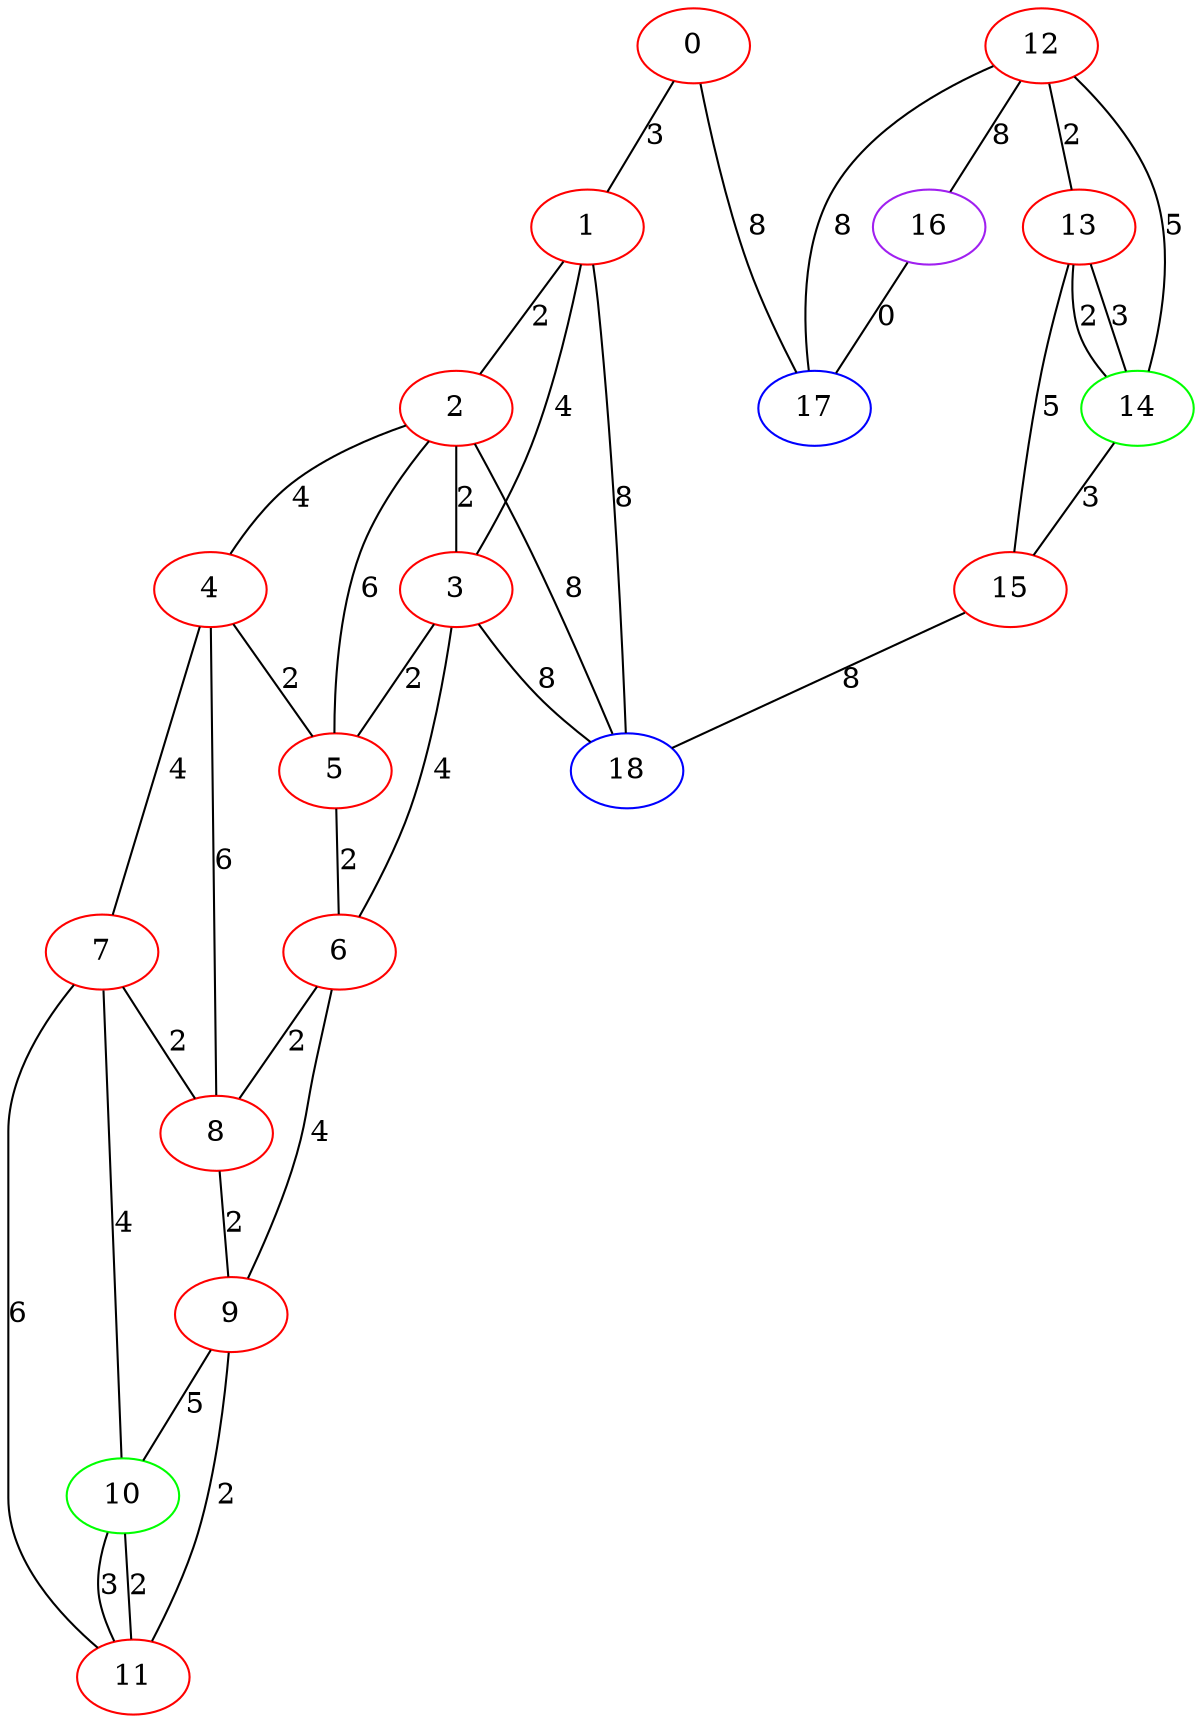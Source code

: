 graph "" {
0 [color=red, weight=1];
1 [color=red, weight=1];
2 [color=red, weight=1];
3 [color=red, weight=1];
4 [color=red, weight=1];
5 [color=red, weight=1];
6 [color=red, weight=1];
7 [color=red, weight=1];
8 [color=red, weight=1];
9 [color=red, weight=1];
10 [color=green, weight=2];
11 [color=red, weight=1];
12 [color=red, weight=1];
13 [color=red, weight=1];
14 [color=green, weight=2];
15 [color=red, weight=1];
16 [color=purple, weight=4];
17 [color=blue, weight=3];
18 [color=blue, weight=3];
0 -- 1  [key=0, label=3];
0 -- 17  [key=0, label=8];
1 -- 2  [key=0, label=2];
1 -- 3  [key=0, label=4];
1 -- 18  [key=0, label=8];
2 -- 18  [key=0, label=8];
2 -- 3  [key=0, label=2];
2 -- 4  [key=0, label=4];
2 -- 5  [key=0, label=6];
3 -- 18  [key=0, label=8];
3 -- 5  [key=0, label=2];
3 -- 6  [key=0, label=4];
4 -- 8  [key=0, label=6];
4 -- 5  [key=0, label=2];
4 -- 7  [key=0, label=4];
5 -- 6  [key=0, label=2];
6 -- 8  [key=0, label=2];
6 -- 9  [key=0, label=4];
7 -- 8  [key=0, label=2];
7 -- 10  [key=0, label=4];
7 -- 11  [key=0, label=6];
8 -- 9  [key=0, label=2];
9 -- 10  [key=0, label=5];
9 -- 11  [key=0, label=2];
10 -- 11  [key=0, label=2];
10 -- 11  [key=1, label=3];
12 -- 16  [key=0, label=8];
12 -- 17  [key=0, label=8];
12 -- 13  [key=0, label=2];
12 -- 14  [key=0, label=5];
13 -- 14  [key=0, label=3];
13 -- 14  [key=1, label=2];
13 -- 15  [key=0, label=5];
14 -- 15  [key=0, label=3];
15 -- 18  [key=0, label=8];
16 -- 17  [key=0, label=0];
}
